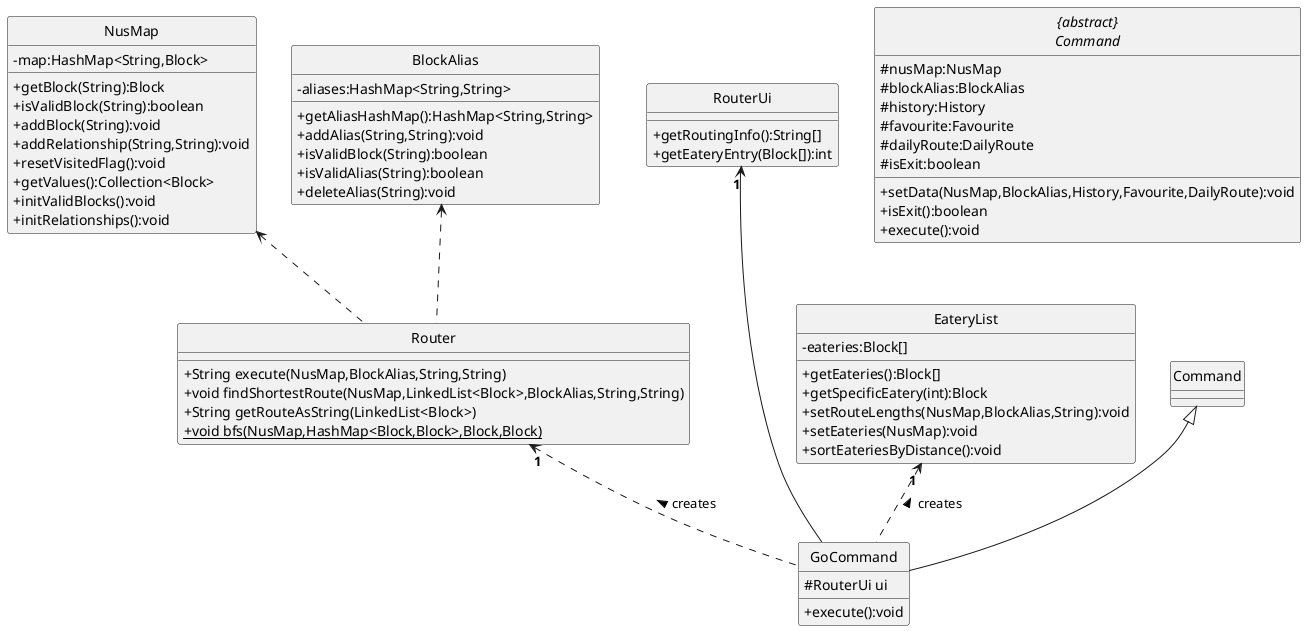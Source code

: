 @startuml
'https://plantuml.com/class-diagram

hide circle
skinparam classAttributeIconSize 0


class GoCommand {
# RouterUi ui
+ execute():void
}

class NusMap {
- map:HashMap<String,Block>
+ getBlock(String):Block
+ isValidBlock(String):boolean
+ addBlock(String):void
+ addRelationship(String,String):void
+ resetVisitedFlag():void
+ getValues():Collection<Block>
+ initValidBlocks():void
+ initRelationships():void
}

class BlockAlias {
- aliases:HashMap<String,String>
+ getAliasHashMap():HashMap<String,String>
+ addAlias(String,String):void
+ isValidBlock(String):boolean
+ isValidAlias(String):boolean
+ deleteAlias(String):void
}

class Router {
+ String execute(NusMap,BlockAlias,String,String)
+ void findShortestRoute(NusMap,LinkedList<Block>,BlockAlias,String,String)
+ String getRouteAsString(LinkedList<Block>)
+ {static} void bfs(NusMap,HashMap<Block,Block>,Block,Block)
}


abstract class "{abstract}\nCommand" {
# nusMap:NusMap
# blockAlias:BlockAlias
# history:History
# favourite:Favourite
# dailyRoute:DailyRoute
# isExit:boolean
+ setData(NusMap,BlockAlias,History,Favourite,DailyRoute):void
+ isExit():boolean
+ execute():void
}

class RouterUi {
+ getRoutingInfo():String[]
+ getEateryEntry(Block[]):int
}

class EateryList {
- eateries:Block[]
+ getEateries():Block[]
+ getSpecificEatery(int):Block
+ setRouteLengths(NusMap,BlockAlias,String):void
+ setEateries(NusMap):void
+ sortEateriesByDistance():void
}

Command <|-- GoCommand
Router "**1**" <.. GoCommand : creates <
EateryList "**1**" <.. GoCommand : creates <
NusMap <.. Router
BlockAlias <.. Router
RouterUi "**1**" <---GoCommand


@enduml